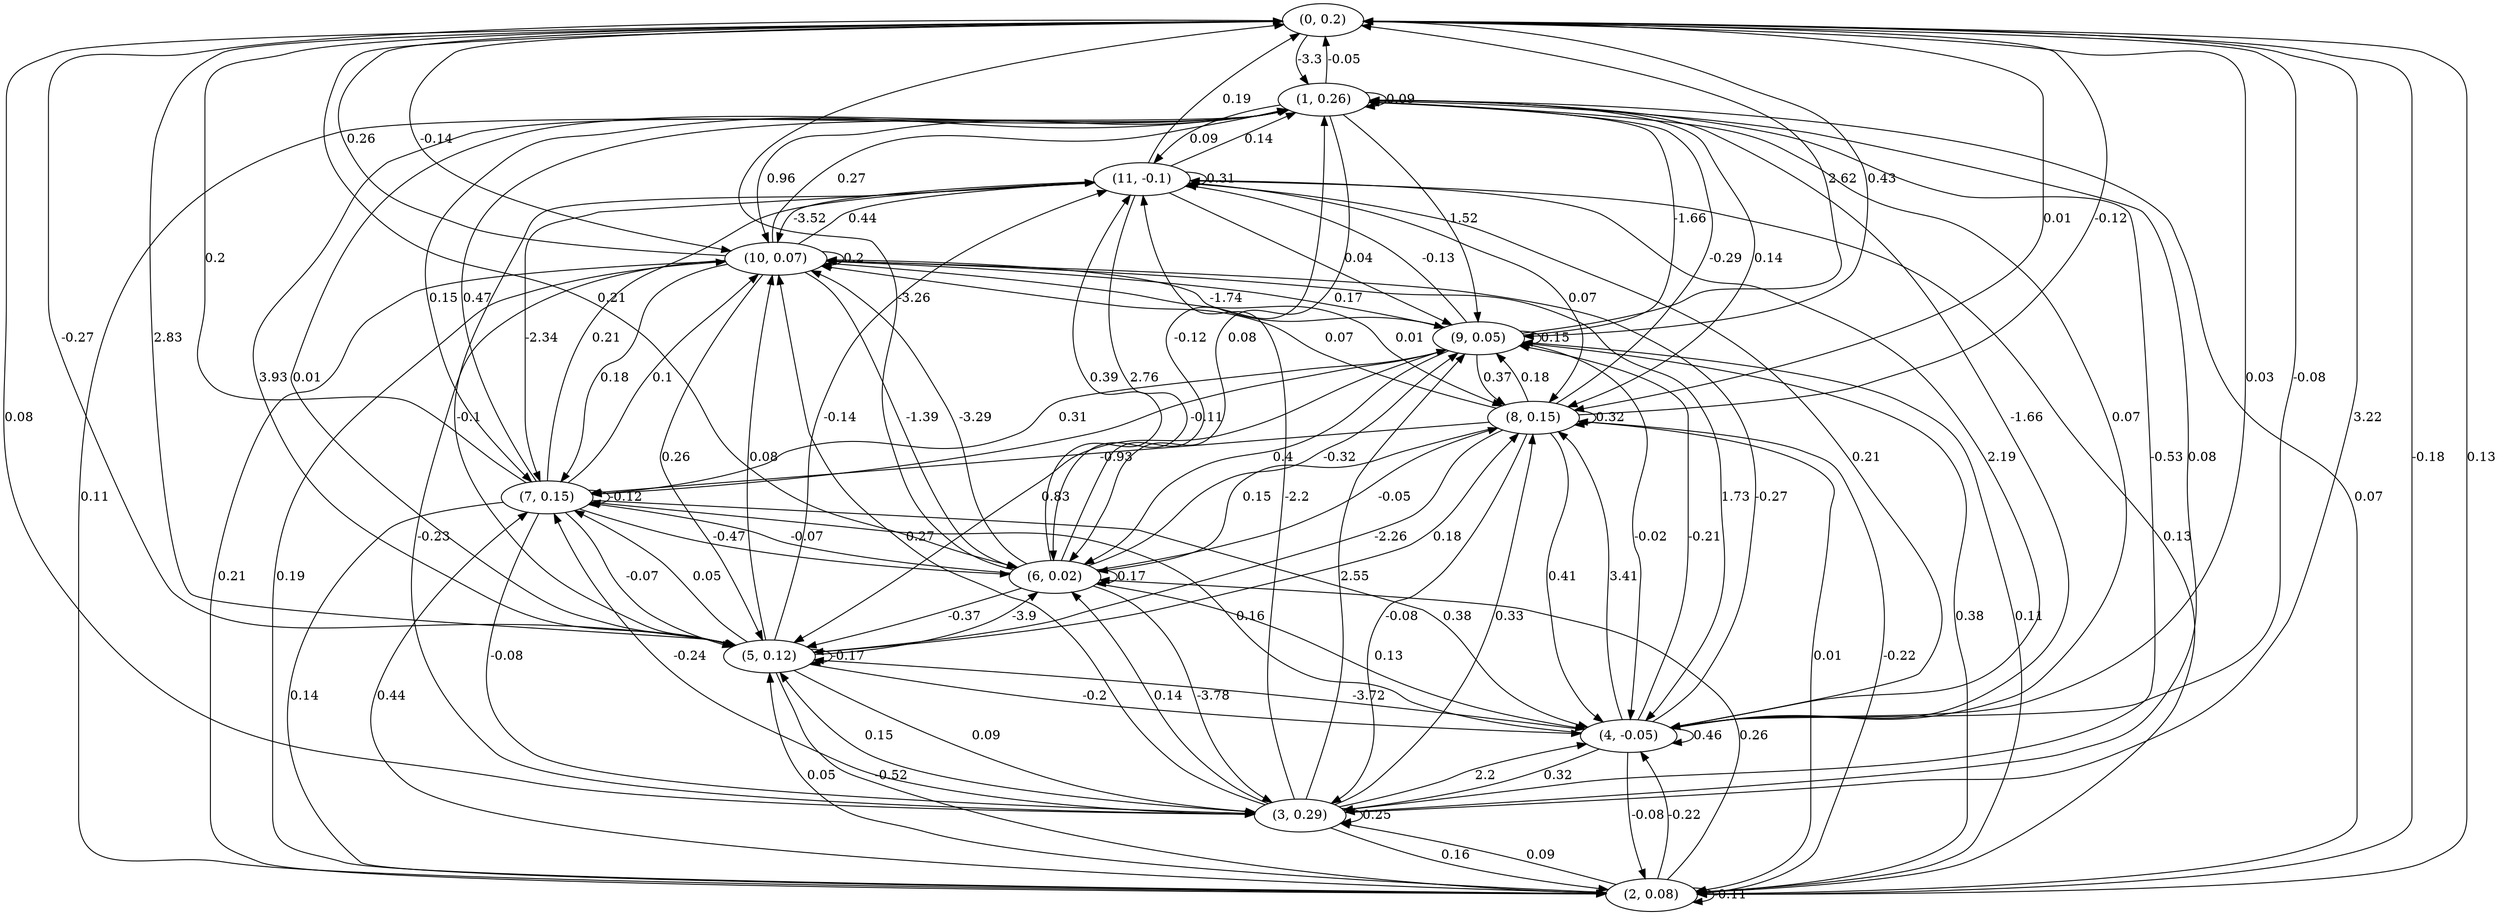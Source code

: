 digraph {
    0 [ label = "(0, 0.2)" ]
    1 [ label = "(1, 0.26)" ]
    2 [ label = "(2, 0.08)" ]
    3 [ label = "(3, 0.29)" ]
    4 [ label = "(4, -0.05)" ]
    5 [ label = "(5, 0.12)" ]
    6 [ label = "(6, 0.02)" ]
    7 [ label = "(7, 0.15)" ]
    8 [ label = "(8, 0.15)" ]
    9 [ label = "(9, 0.05)" ]
    10 [ label = "(10, 0.07)" ]
    11 [ label = "(11, -0.1)" ]
    1 -> 1 [ label = "0.09" ]
    2 -> 2 [ label = "-0.11" ]
    3 -> 3 [ label = "0.25" ]
    4 -> 4 [ label = "0.46" ]
    5 -> 5 [ label = "-0.17" ]
    6 -> 6 [ label = "0.17" ]
    7 -> 7 [ label = "-0.12" ]
    8 -> 8 [ label = "0.32" ]
    9 -> 9 [ label = "0.15" ]
    10 -> 10 [ label = "0.2" ]
    11 -> 11 [ label = "0.31" ]
    1 -> 0 [ label = "-0.05" ]
    2 -> 0 [ label = "0.13" ]
    3 -> 0 [ label = "3.22" ]
    4 -> 0 [ label = "-0.08" ]
    5 -> 0 [ label = "2.83" ]
    6 -> 0 [ label = "-3.26" ]
    7 -> 0 [ label = "0.2" ]
    8 -> 0 [ label = "-0.12" ]
    9 -> 0 [ label = "2.62" ]
    10 -> 0 [ label = "0.26" ]
    11 -> 0 [ label = "0.19" ]
    0 -> 1 [ label = "-3.3" ]
    2 -> 1 [ label = "0.11" ]
    3 -> 1 [ label = "-0.53" ]
    4 -> 1 [ label = "-1.66" ]
    5 -> 1 [ label = "0.01" ]
    6 -> 1 [ label = "-0.12" ]
    7 -> 1 [ label = "0.47" ]
    8 -> 1 [ label = "-0.29" ]
    9 -> 1 [ label = "-1.66" ]
    10 -> 1 [ label = "0.27" ]
    11 -> 1 [ label = "0.14" ]
    0 -> 2 [ label = "-0.18" ]
    1 -> 2 [ label = "0.07" ]
    3 -> 2 [ label = "0.16" ]
    4 -> 2 [ label = "-0.08" ]
    5 -> 2 [ label = "-0.52" ]
    7 -> 2 [ label = "0.14" ]
    8 -> 2 [ label = "0.01" ]
    9 -> 2 [ label = "0.38" ]
    10 -> 2 [ label = "0.21" ]
    0 -> 3 [ label = "0.08" ]
    1 -> 3 [ label = "0.08" ]
    2 -> 3 [ label = "0.09" ]
    4 -> 3 [ label = "0.32" ]
    5 -> 3 [ label = "0.09" ]
    6 -> 3 [ label = "-3.78" ]
    7 -> 3 [ label = "-0.08" ]
    8 -> 3 [ label = "-0.08" ]
    10 -> 3 [ label = "-0.23" ]
    0 -> 4 [ label = "0.03" ]
    1 -> 4 [ label = "0.07" ]
    2 -> 4 [ label = "-0.22" ]
    3 -> 4 [ label = "2.2" ]
    5 -> 4 [ label = "-0.2" ]
    6 -> 4 [ label = "0.13" ]
    7 -> 4 [ label = "0.38" ]
    8 -> 4 [ label = "0.41" ]
    9 -> 4 [ label = "-0.02" ]
    10 -> 4 [ label = "1.73" ]
    11 -> 4 [ label = "2.19" ]
    0 -> 5 [ label = "-0.27" ]
    1 -> 5 [ label = "3.93" ]
    2 -> 5 [ label = "0.05" ]
    3 -> 5 [ label = "0.15" ]
    4 -> 5 [ label = "-3.72" ]
    6 -> 5 [ label = "-0.37" ]
    7 -> 5 [ label = "-0.07" ]
    8 -> 5 [ label = "-2.26" ]
    9 -> 5 [ label = "0.83" ]
    10 -> 5 [ label = "0.26" ]
    11 -> 5 [ label = "-0.1" ]
    0 -> 6 [ label = "0.21" ]
    1 -> 6 [ label = "0.08" ]
    2 -> 6 [ label = "0.26" ]
    3 -> 6 [ label = "0.14" ]
    5 -> 6 [ label = "-3.9" ]
    7 -> 6 [ label = "-0.47" ]
    8 -> 6 [ label = "0.15" ]
    9 -> 6 [ label = "0.4" ]
    10 -> 6 [ label = "-1.39" ]
    11 -> 6 [ label = "2.76" ]
    1 -> 7 [ label = "0.15" ]
    2 -> 7 [ label = "0.44" ]
    3 -> 7 [ label = "-0.24" ]
    4 -> 7 [ label = "0.16" ]
    5 -> 7 [ label = "0.05" ]
    6 -> 7 [ label = "-0.07" ]
    8 -> 7 [ label = "-0.93" ]
    9 -> 7 [ label = "0.31" ]
    10 -> 7 [ label = "0.18" ]
    11 -> 7 [ label = "-2.34" ]
    0 -> 8 [ label = "0.01" ]
    1 -> 8 [ label = "0.14" ]
    2 -> 8 [ label = "-0.22" ]
    3 -> 8 [ label = "0.33" ]
    4 -> 8 [ label = "3.41" ]
    5 -> 8 [ label = "0.18" ]
    6 -> 8 [ label = "-0.05" ]
    9 -> 8 [ label = "0.37" ]
    10 -> 8 [ label = "0.01" ]
    11 -> 8 [ label = "0.07" ]
    0 -> 9 [ label = "0.43" ]
    1 -> 9 [ label = "1.52" ]
    2 -> 9 [ label = "0.11" ]
    3 -> 9 [ label = "2.55" ]
    4 -> 9 [ label = "-0.21" ]
    6 -> 9 [ label = "-0.32" ]
    7 -> 9 [ label = "-0.11" ]
    8 -> 9 [ label = "0.18" ]
    10 -> 9 [ label = "0.17" ]
    11 -> 9 [ label = "0.04" ]
    0 -> 10 [ label = "-0.14" ]
    1 -> 10 [ label = "0.96" ]
    2 -> 10 [ label = "0.19" ]
    3 -> 10 [ label = "0.27" ]
    4 -> 10 [ label = "-0.27" ]
    5 -> 10 [ label = "0.08" ]
    6 -> 10 [ label = "-3.29" ]
    7 -> 10 [ label = "0.1" ]
    8 -> 10 [ label = "0.07" ]
    9 -> 10 [ label = "-1.74" ]
    11 -> 10 [ label = "-3.52" ]
    1 -> 11 [ label = "0.09" ]
    2 -> 11 [ label = "0.13" ]
    3 -> 11 [ label = "-2.2" ]
    4 -> 11 [ label = "0.21" ]
    5 -> 11 [ label = "-0.14" ]
    6 -> 11 [ label = "0.39" ]
    7 -> 11 [ label = "0.21" ]
    9 -> 11 [ label = "-0.13" ]
    10 -> 11 [ label = "0.44" ]
}

